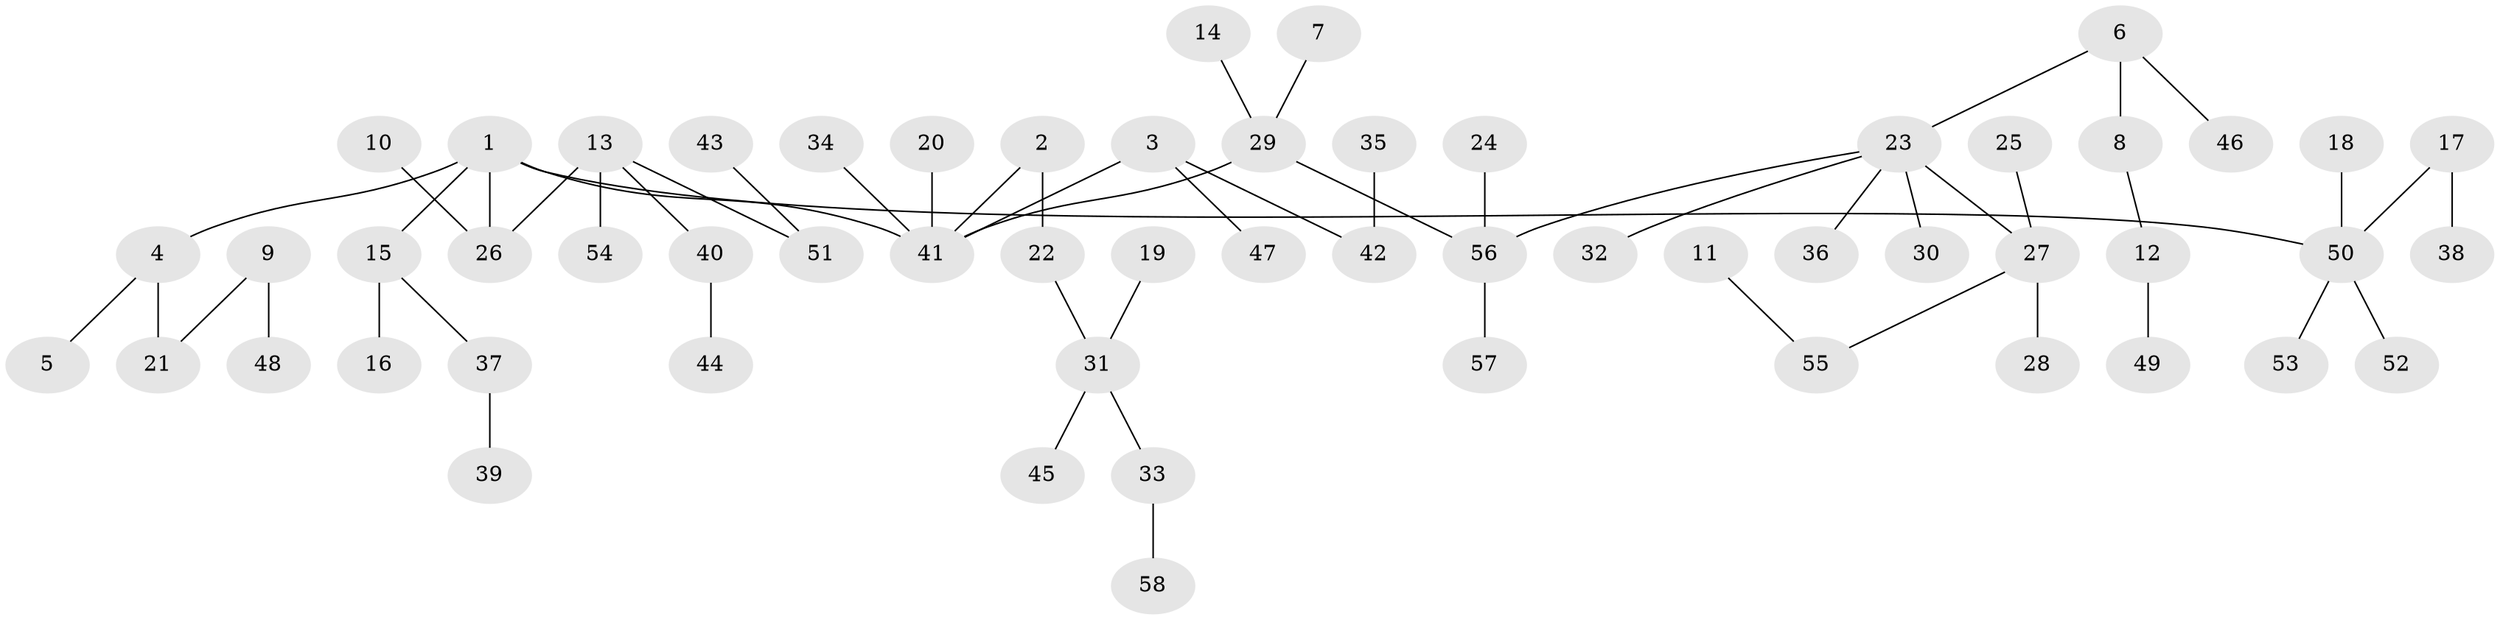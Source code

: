 // original degree distribution, {4: 0.06956521739130435, 8: 0.008695652173913044, 3: 0.1391304347826087, 2: 0.25217391304347825, 5: 0.034782608695652174, 6: 0.008695652173913044, 1: 0.48695652173913045}
// Generated by graph-tools (version 1.1) at 2025/02/03/09/25 03:02:24]
// undirected, 58 vertices, 57 edges
graph export_dot {
graph [start="1"]
  node [color=gray90,style=filled];
  1;
  2;
  3;
  4;
  5;
  6;
  7;
  8;
  9;
  10;
  11;
  12;
  13;
  14;
  15;
  16;
  17;
  18;
  19;
  20;
  21;
  22;
  23;
  24;
  25;
  26;
  27;
  28;
  29;
  30;
  31;
  32;
  33;
  34;
  35;
  36;
  37;
  38;
  39;
  40;
  41;
  42;
  43;
  44;
  45;
  46;
  47;
  48;
  49;
  50;
  51;
  52;
  53;
  54;
  55;
  56;
  57;
  58;
  1 -- 4 [weight=1.0];
  1 -- 15 [weight=1.0];
  1 -- 26 [weight=1.0];
  1 -- 41 [weight=1.0];
  1 -- 50 [weight=1.0];
  2 -- 22 [weight=1.0];
  2 -- 41 [weight=1.0];
  3 -- 41 [weight=1.0];
  3 -- 42 [weight=1.0];
  3 -- 47 [weight=1.0];
  4 -- 5 [weight=1.0];
  4 -- 21 [weight=1.0];
  6 -- 8 [weight=1.0];
  6 -- 23 [weight=1.0];
  6 -- 46 [weight=1.0];
  7 -- 29 [weight=1.0];
  8 -- 12 [weight=1.0];
  9 -- 21 [weight=1.0];
  9 -- 48 [weight=1.0];
  10 -- 26 [weight=1.0];
  11 -- 55 [weight=1.0];
  12 -- 49 [weight=1.0];
  13 -- 26 [weight=1.0];
  13 -- 40 [weight=1.0];
  13 -- 51 [weight=1.0];
  13 -- 54 [weight=1.0];
  14 -- 29 [weight=1.0];
  15 -- 16 [weight=1.0];
  15 -- 37 [weight=1.0];
  17 -- 38 [weight=1.0];
  17 -- 50 [weight=1.0];
  18 -- 50 [weight=1.0];
  19 -- 31 [weight=1.0];
  20 -- 41 [weight=1.0];
  22 -- 31 [weight=1.0];
  23 -- 27 [weight=1.0];
  23 -- 30 [weight=1.0];
  23 -- 32 [weight=1.0];
  23 -- 36 [weight=1.0];
  23 -- 56 [weight=1.0];
  24 -- 56 [weight=1.0];
  25 -- 27 [weight=1.0];
  27 -- 28 [weight=1.0];
  27 -- 55 [weight=1.0];
  29 -- 41 [weight=1.0];
  29 -- 56 [weight=1.0];
  31 -- 33 [weight=1.0];
  31 -- 45 [weight=1.0];
  33 -- 58 [weight=1.0];
  34 -- 41 [weight=1.0];
  35 -- 42 [weight=1.0];
  37 -- 39 [weight=1.0];
  40 -- 44 [weight=1.0];
  43 -- 51 [weight=1.0];
  50 -- 52 [weight=1.0];
  50 -- 53 [weight=1.0];
  56 -- 57 [weight=1.0];
}
